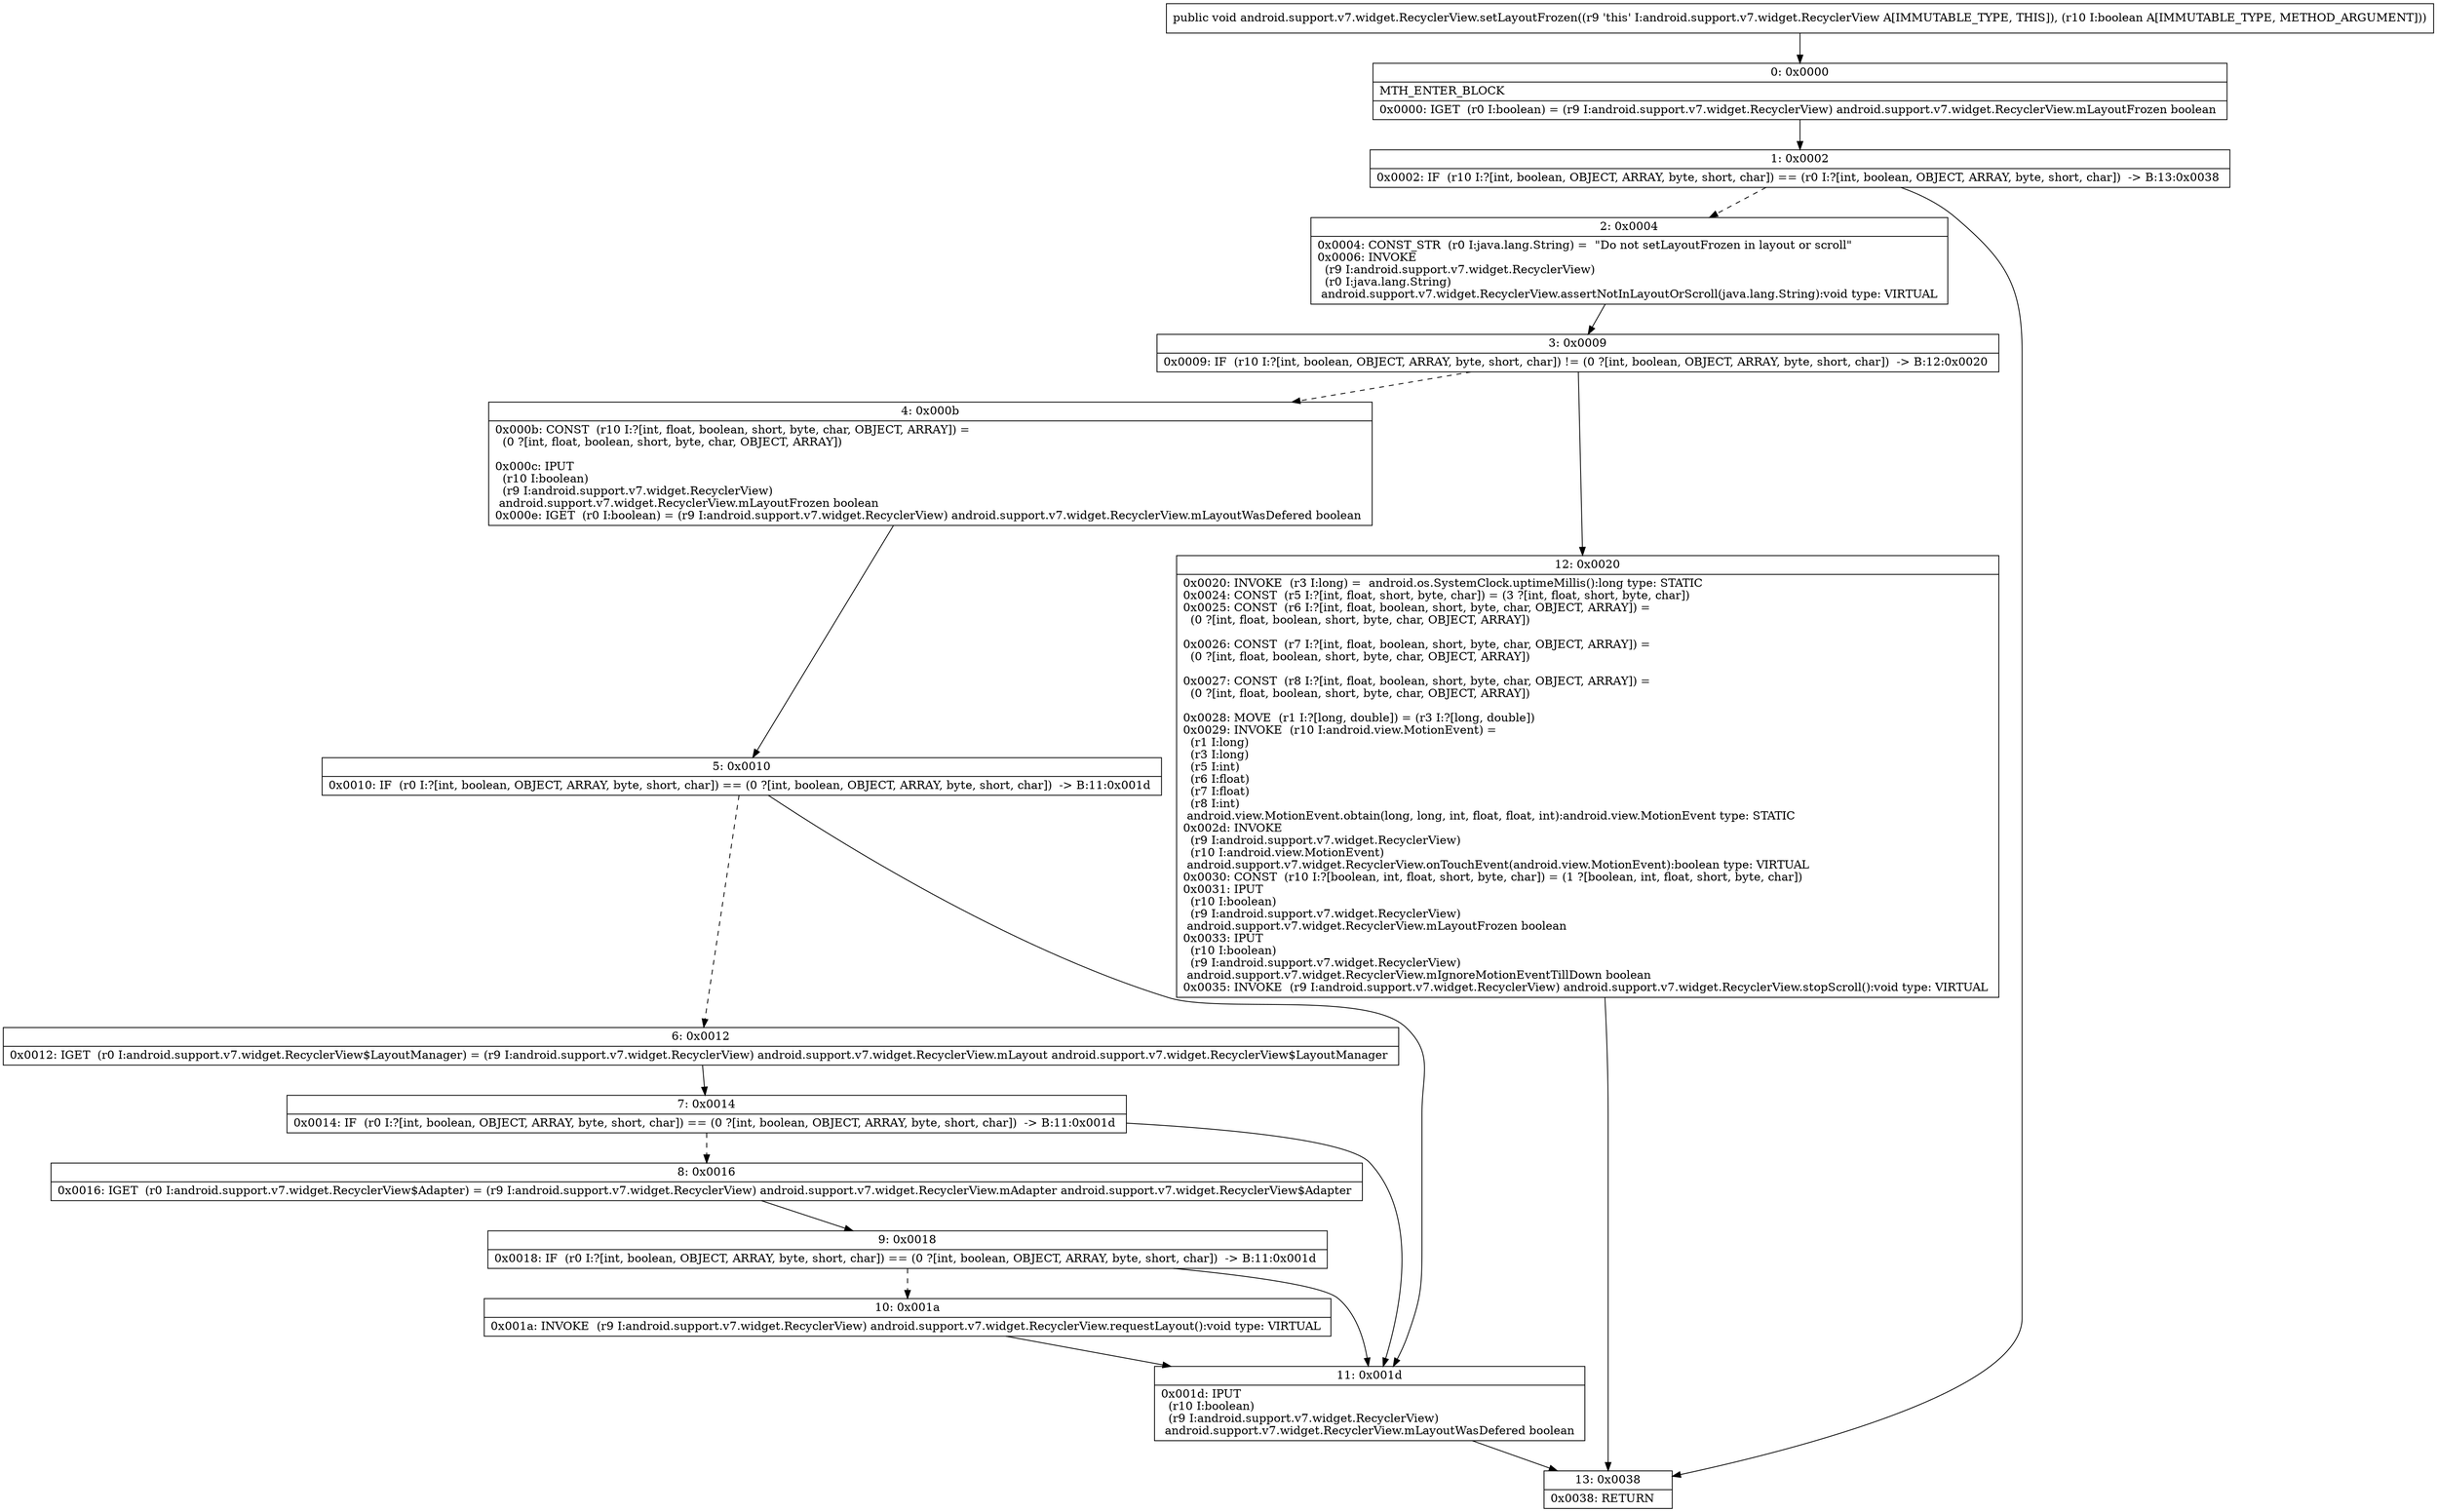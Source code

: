 digraph "CFG forandroid.support.v7.widget.RecyclerView.setLayoutFrozen(Z)V" {
Node_0 [shape=record,label="{0\:\ 0x0000|MTH_ENTER_BLOCK\l|0x0000: IGET  (r0 I:boolean) = (r9 I:android.support.v7.widget.RecyclerView) android.support.v7.widget.RecyclerView.mLayoutFrozen boolean \l}"];
Node_1 [shape=record,label="{1\:\ 0x0002|0x0002: IF  (r10 I:?[int, boolean, OBJECT, ARRAY, byte, short, char]) == (r0 I:?[int, boolean, OBJECT, ARRAY, byte, short, char])  \-\> B:13:0x0038 \l}"];
Node_2 [shape=record,label="{2\:\ 0x0004|0x0004: CONST_STR  (r0 I:java.lang.String) =  \"Do not setLayoutFrozen in layout or scroll\" \l0x0006: INVOKE  \l  (r9 I:android.support.v7.widget.RecyclerView)\l  (r0 I:java.lang.String)\l android.support.v7.widget.RecyclerView.assertNotInLayoutOrScroll(java.lang.String):void type: VIRTUAL \l}"];
Node_3 [shape=record,label="{3\:\ 0x0009|0x0009: IF  (r10 I:?[int, boolean, OBJECT, ARRAY, byte, short, char]) != (0 ?[int, boolean, OBJECT, ARRAY, byte, short, char])  \-\> B:12:0x0020 \l}"];
Node_4 [shape=record,label="{4\:\ 0x000b|0x000b: CONST  (r10 I:?[int, float, boolean, short, byte, char, OBJECT, ARRAY]) = \l  (0 ?[int, float, boolean, short, byte, char, OBJECT, ARRAY])\l \l0x000c: IPUT  \l  (r10 I:boolean)\l  (r9 I:android.support.v7.widget.RecyclerView)\l android.support.v7.widget.RecyclerView.mLayoutFrozen boolean \l0x000e: IGET  (r0 I:boolean) = (r9 I:android.support.v7.widget.RecyclerView) android.support.v7.widget.RecyclerView.mLayoutWasDefered boolean \l}"];
Node_5 [shape=record,label="{5\:\ 0x0010|0x0010: IF  (r0 I:?[int, boolean, OBJECT, ARRAY, byte, short, char]) == (0 ?[int, boolean, OBJECT, ARRAY, byte, short, char])  \-\> B:11:0x001d \l}"];
Node_6 [shape=record,label="{6\:\ 0x0012|0x0012: IGET  (r0 I:android.support.v7.widget.RecyclerView$LayoutManager) = (r9 I:android.support.v7.widget.RecyclerView) android.support.v7.widget.RecyclerView.mLayout android.support.v7.widget.RecyclerView$LayoutManager \l}"];
Node_7 [shape=record,label="{7\:\ 0x0014|0x0014: IF  (r0 I:?[int, boolean, OBJECT, ARRAY, byte, short, char]) == (0 ?[int, boolean, OBJECT, ARRAY, byte, short, char])  \-\> B:11:0x001d \l}"];
Node_8 [shape=record,label="{8\:\ 0x0016|0x0016: IGET  (r0 I:android.support.v7.widget.RecyclerView$Adapter) = (r9 I:android.support.v7.widget.RecyclerView) android.support.v7.widget.RecyclerView.mAdapter android.support.v7.widget.RecyclerView$Adapter \l}"];
Node_9 [shape=record,label="{9\:\ 0x0018|0x0018: IF  (r0 I:?[int, boolean, OBJECT, ARRAY, byte, short, char]) == (0 ?[int, boolean, OBJECT, ARRAY, byte, short, char])  \-\> B:11:0x001d \l}"];
Node_10 [shape=record,label="{10\:\ 0x001a|0x001a: INVOKE  (r9 I:android.support.v7.widget.RecyclerView) android.support.v7.widget.RecyclerView.requestLayout():void type: VIRTUAL \l}"];
Node_11 [shape=record,label="{11\:\ 0x001d|0x001d: IPUT  \l  (r10 I:boolean)\l  (r9 I:android.support.v7.widget.RecyclerView)\l android.support.v7.widget.RecyclerView.mLayoutWasDefered boolean \l}"];
Node_12 [shape=record,label="{12\:\ 0x0020|0x0020: INVOKE  (r3 I:long) =  android.os.SystemClock.uptimeMillis():long type: STATIC \l0x0024: CONST  (r5 I:?[int, float, short, byte, char]) = (3 ?[int, float, short, byte, char]) \l0x0025: CONST  (r6 I:?[int, float, boolean, short, byte, char, OBJECT, ARRAY]) = \l  (0 ?[int, float, boolean, short, byte, char, OBJECT, ARRAY])\l \l0x0026: CONST  (r7 I:?[int, float, boolean, short, byte, char, OBJECT, ARRAY]) = \l  (0 ?[int, float, boolean, short, byte, char, OBJECT, ARRAY])\l \l0x0027: CONST  (r8 I:?[int, float, boolean, short, byte, char, OBJECT, ARRAY]) = \l  (0 ?[int, float, boolean, short, byte, char, OBJECT, ARRAY])\l \l0x0028: MOVE  (r1 I:?[long, double]) = (r3 I:?[long, double]) \l0x0029: INVOKE  (r10 I:android.view.MotionEvent) = \l  (r1 I:long)\l  (r3 I:long)\l  (r5 I:int)\l  (r6 I:float)\l  (r7 I:float)\l  (r8 I:int)\l android.view.MotionEvent.obtain(long, long, int, float, float, int):android.view.MotionEvent type: STATIC \l0x002d: INVOKE  \l  (r9 I:android.support.v7.widget.RecyclerView)\l  (r10 I:android.view.MotionEvent)\l android.support.v7.widget.RecyclerView.onTouchEvent(android.view.MotionEvent):boolean type: VIRTUAL \l0x0030: CONST  (r10 I:?[boolean, int, float, short, byte, char]) = (1 ?[boolean, int, float, short, byte, char]) \l0x0031: IPUT  \l  (r10 I:boolean)\l  (r9 I:android.support.v7.widget.RecyclerView)\l android.support.v7.widget.RecyclerView.mLayoutFrozen boolean \l0x0033: IPUT  \l  (r10 I:boolean)\l  (r9 I:android.support.v7.widget.RecyclerView)\l android.support.v7.widget.RecyclerView.mIgnoreMotionEventTillDown boolean \l0x0035: INVOKE  (r9 I:android.support.v7.widget.RecyclerView) android.support.v7.widget.RecyclerView.stopScroll():void type: VIRTUAL \l}"];
Node_13 [shape=record,label="{13\:\ 0x0038|0x0038: RETURN   \l}"];
MethodNode[shape=record,label="{public void android.support.v7.widget.RecyclerView.setLayoutFrozen((r9 'this' I:android.support.v7.widget.RecyclerView A[IMMUTABLE_TYPE, THIS]), (r10 I:boolean A[IMMUTABLE_TYPE, METHOD_ARGUMENT])) }"];
MethodNode -> Node_0;
Node_0 -> Node_1;
Node_1 -> Node_2[style=dashed];
Node_1 -> Node_13;
Node_2 -> Node_3;
Node_3 -> Node_4[style=dashed];
Node_3 -> Node_12;
Node_4 -> Node_5;
Node_5 -> Node_6[style=dashed];
Node_5 -> Node_11;
Node_6 -> Node_7;
Node_7 -> Node_8[style=dashed];
Node_7 -> Node_11;
Node_8 -> Node_9;
Node_9 -> Node_10[style=dashed];
Node_9 -> Node_11;
Node_10 -> Node_11;
Node_11 -> Node_13;
Node_12 -> Node_13;
}

